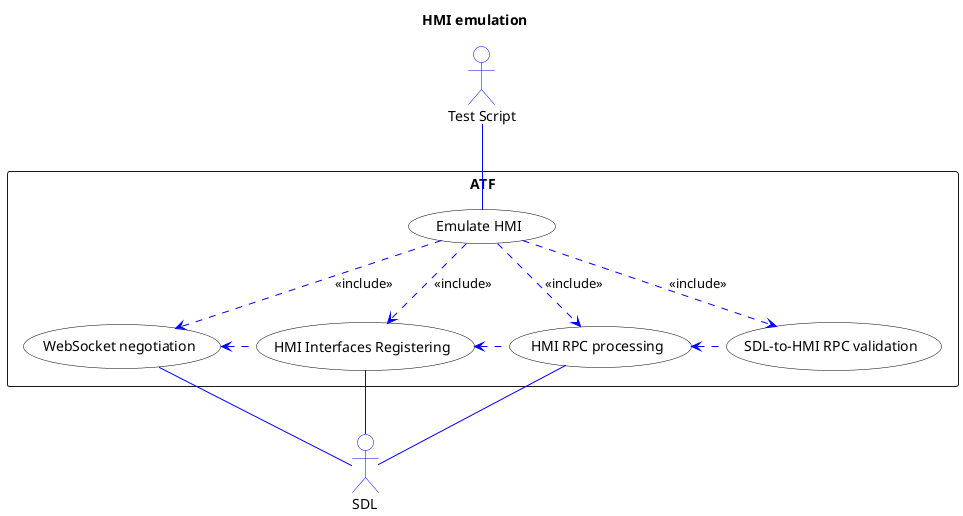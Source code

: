 @startuml
/'
It is a source file for ATF SAD diagram.
For further information, please, follow http://plantuml.com/
'/

skinparam shadowing false
skinparam actorBackgroundColor white
skinparam actorBorderColor blue
skinparam usecase {
	BackgroundColor white
	BorderColor black
	
	ArrowColor blue
	ActorBorderColor blue
}
'---------------------------
title HMI emulation

actor "Test Script" as :script:
actor :SDL:
rectangle ATF {
    usecase (Emulate HMI)                  as (e_hmi)
    usecase (WebSocket negotiation)        as (negotiation)
    usecase (HMI Interfaces Registering)   as (interfaces)
    usecase (HMI RPC processing)           as (processing)
    usecase (SDL-to-HMI RPC validation)    as (validation)
}

:script: -- (e_hmi)

(e_hmi) ..> (negotiation): <<include>>
(e_hmi) ..> (interfaces) : <<include>>
(e_hmi) ..> (processing) : <<include>>
(e_hmi) ..> (validation) : <<include>>

(negotiation) <. (interfaces) 
(interfaces)  <. (processing) 
(processing)  <. (validation) 

:SDL: -up- (negotiation)
:SDL: -up- (interfaces)
:SDL: -up- (processing)

@enduml